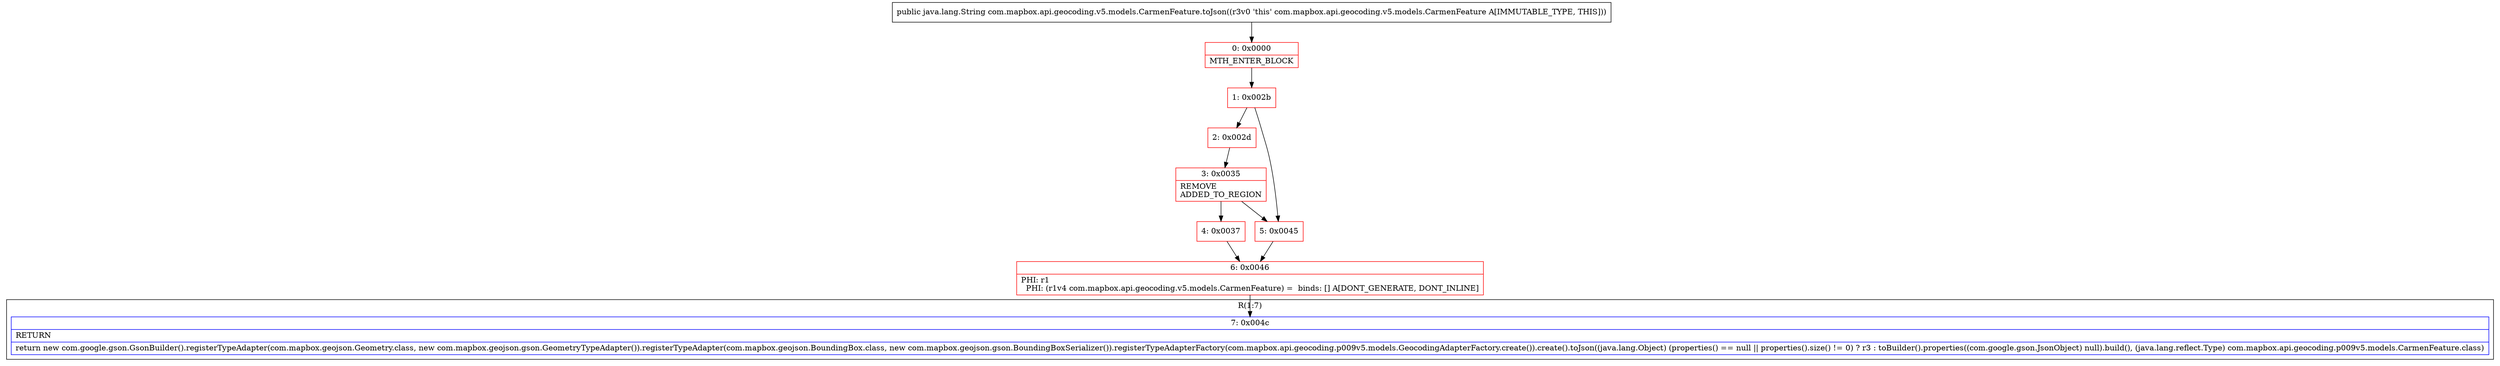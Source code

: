 digraph "CFG forcom.mapbox.api.geocoding.v5.models.CarmenFeature.toJson()Ljava\/lang\/String;" {
subgraph cluster_Region_1889134318 {
label = "R(1:7)";
node [shape=record,color=blue];
Node_7 [shape=record,label="{7\:\ 0x004c|RETURN\l|return new com.google.gson.GsonBuilder().registerTypeAdapter(com.mapbox.geojson.Geometry.class, new com.mapbox.geojson.gson.GeometryTypeAdapter()).registerTypeAdapter(com.mapbox.geojson.BoundingBox.class, new com.mapbox.geojson.gson.BoundingBoxSerializer()).registerTypeAdapterFactory(com.mapbox.api.geocoding.p009v5.models.GeocodingAdapterFactory.create()).create().toJson((java.lang.Object) (properties() == null \|\| properties().size() != 0) ? r3 : toBuilder().properties((com.google.gson.JsonObject) null).build(), (java.lang.reflect.Type) com.mapbox.api.geocoding.p009v5.models.CarmenFeature.class)\l}"];
}
Node_0 [shape=record,color=red,label="{0\:\ 0x0000|MTH_ENTER_BLOCK\l}"];
Node_1 [shape=record,color=red,label="{1\:\ 0x002b}"];
Node_2 [shape=record,color=red,label="{2\:\ 0x002d}"];
Node_3 [shape=record,color=red,label="{3\:\ 0x0035|REMOVE\lADDED_TO_REGION\l}"];
Node_4 [shape=record,color=red,label="{4\:\ 0x0037}"];
Node_5 [shape=record,color=red,label="{5\:\ 0x0045}"];
Node_6 [shape=record,color=red,label="{6\:\ 0x0046|PHI: r1 \l  PHI: (r1v4 com.mapbox.api.geocoding.v5.models.CarmenFeature) =  binds: [] A[DONT_GENERATE, DONT_INLINE]\l}"];
MethodNode[shape=record,label="{public java.lang.String com.mapbox.api.geocoding.v5.models.CarmenFeature.toJson((r3v0 'this' com.mapbox.api.geocoding.v5.models.CarmenFeature A[IMMUTABLE_TYPE, THIS])) }"];
MethodNode -> Node_0;
Node_0 -> Node_1;
Node_1 -> Node_2;
Node_1 -> Node_5;
Node_2 -> Node_3;
Node_3 -> Node_4;
Node_3 -> Node_5;
Node_4 -> Node_6;
Node_5 -> Node_6;
Node_6 -> Node_7;
}

